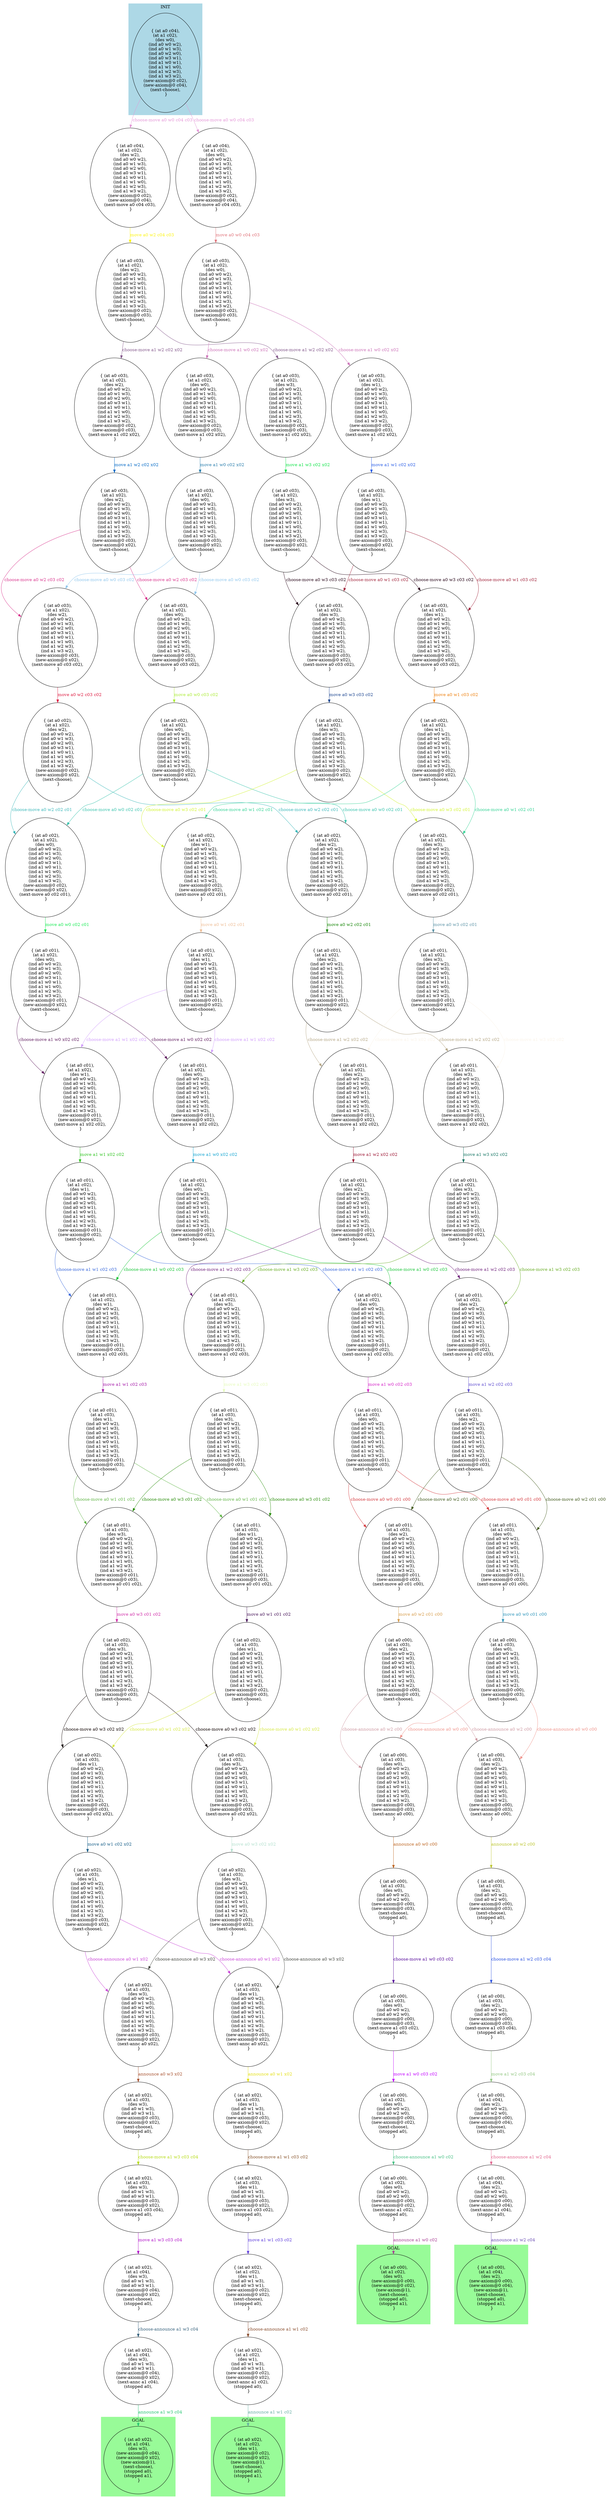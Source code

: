 digraph G {
0 [label="{ (at a0 c04),
(at a1 c02),
(des w0),
(ind a0 w0 w2),
(ind a0 w1 w3),
(ind a0 w2 w0),
(ind a0 w3 w1),
(ind a1 w0 w1),
(ind a1 w1 w0),
(ind a1 w2 w3),
(ind a1 w3 w2),
(new-axiom@0 c02),
(new-axiom@0 c04),
(next-choose),
 }"];
1 [label="{ (at a0 c04),
(at a1 c02),
(des w2),
(ind a0 w0 w2),
(ind a0 w1 w3),
(ind a0 w2 w0),
(ind a0 w3 w1),
(ind a1 w0 w1),
(ind a1 w1 w0),
(ind a1 w2 w3),
(ind a1 w3 w2),
(new-axiom@0 c02),
(new-axiom@0 c04),
(next-move a0 c04 c03),
 }"];
2 [label="{ (at a0 c04),
(at a1 c02),
(des w0),
(ind a0 w0 w2),
(ind a0 w1 w3),
(ind a0 w2 w0),
(ind a0 w3 w1),
(ind a1 w0 w1),
(ind a1 w1 w0),
(ind a1 w2 w3),
(ind a1 w3 w2),
(new-axiom@0 c02),
(new-axiom@0 c04),
(next-move a0 c04 c03),
 }"];
3 [label="{ (at a0 c03),
(at a1 c02),
(des w2),
(ind a0 w0 w2),
(ind a0 w1 w3),
(ind a0 w2 w0),
(ind a0 w3 w1),
(ind a1 w0 w1),
(ind a1 w1 w0),
(ind a1 w2 w3),
(ind a1 w3 w2),
(new-axiom@0 c02),
(new-axiom@0 c03),
(next-choose),
 }"];
4 [label="{ (at a0 c03),
(at a1 c02),
(des w0),
(ind a0 w0 w2),
(ind a0 w1 w3),
(ind a0 w2 w0),
(ind a0 w3 w1),
(ind a1 w0 w1),
(ind a1 w1 w0),
(ind a1 w2 w3),
(ind a1 w3 w2),
(new-axiom@0 c02),
(new-axiom@0 c03),
(next-choose),
 }"];
5 [label="{ (at a0 c03),
(at a1 c02),
(des w2),
(ind a0 w0 w2),
(ind a0 w1 w3),
(ind a0 w2 w0),
(ind a0 w3 w1),
(ind a1 w0 w1),
(ind a1 w1 w0),
(ind a1 w2 w3),
(ind a1 w3 w2),
(new-axiom@0 c02),
(new-axiom@0 c03),
(next-move a1 c02 x02),
 }"];
6 [label="{ (at a0 c03),
(at a1 c02),
(des w3),
(ind a0 w0 w2),
(ind a0 w1 w3),
(ind a0 w2 w0),
(ind a0 w3 w1),
(ind a1 w0 w1),
(ind a1 w1 w0),
(ind a1 w2 w3),
(ind a1 w3 w2),
(new-axiom@0 c02),
(new-axiom@0 c03),
(next-move a1 c02 x02),
 }"];
7 [label="{ (at a0 c03),
(at a1 c02),
(des w0),
(ind a0 w0 w2),
(ind a0 w1 w3),
(ind a0 w2 w0),
(ind a0 w3 w1),
(ind a1 w0 w1),
(ind a1 w1 w0),
(ind a1 w2 w3),
(ind a1 w3 w2),
(new-axiom@0 c02),
(new-axiom@0 c03),
(next-move a1 c02 x02),
 }"];
8 [label="{ (at a0 c03),
(at a1 c02),
(des w1),
(ind a0 w0 w2),
(ind a0 w1 w3),
(ind a0 w2 w0),
(ind a0 w3 w1),
(ind a1 w0 w1),
(ind a1 w1 w0),
(ind a1 w2 w3),
(ind a1 w3 w2),
(new-axiom@0 c02),
(new-axiom@0 c03),
(next-move a1 c02 x02),
 }"];
9 [label="{ (at a0 c03),
(at a1 x02),
(des w2),
(ind a0 w0 w2),
(ind a0 w1 w3),
(ind a0 w2 w0),
(ind a0 w3 w1),
(ind a1 w0 w1),
(ind a1 w1 w0),
(ind a1 w2 w3),
(ind a1 w3 w2),
(new-axiom@0 c03),
(new-axiom@0 x02),
(next-choose),
 }"];
10 [label="{ (at a0 c03),
(at a1 x02),
(des w3),
(ind a0 w0 w2),
(ind a0 w1 w3),
(ind a0 w2 w0),
(ind a0 w3 w1),
(ind a1 w0 w1),
(ind a1 w1 w0),
(ind a1 w2 w3),
(ind a1 w3 w2),
(new-axiom@0 c03),
(new-axiom@0 x02),
(next-choose),
 }"];
11 [label="{ (at a0 c03),
(at a1 x02),
(des w0),
(ind a0 w0 w2),
(ind a0 w1 w3),
(ind a0 w2 w0),
(ind a0 w3 w1),
(ind a1 w0 w1),
(ind a1 w1 w0),
(ind a1 w2 w3),
(ind a1 w3 w2),
(new-axiom@0 c03),
(new-axiom@0 x02),
(next-choose),
 }"];
12 [label="{ (at a0 c03),
(at a1 x02),
(des w1),
(ind a0 w0 w2),
(ind a0 w1 w3),
(ind a0 w2 w0),
(ind a0 w3 w1),
(ind a1 w0 w1),
(ind a1 w1 w0),
(ind a1 w2 w3),
(ind a1 w3 w2),
(new-axiom@0 c03),
(new-axiom@0 x02),
(next-choose),
 }"];
13 [label="{ (at a0 c03),
(at a1 x02),
(des w2),
(ind a0 w0 w2),
(ind a0 w1 w3),
(ind a0 w2 w0),
(ind a0 w3 w1),
(ind a1 w0 w1),
(ind a1 w1 w0),
(ind a1 w2 w3),
(ind a1 w3 w2),
(new-axiom@0 c03),
(new-axiom@0 x02),
(next-move a0 c03 c02),
 }"];
14 [label="{ (at a0 c03),
(at a1 x02),
(des w0),
(ind a0 w0 w2),
(ind a0 w1 w3),
(ind a0 w2 w0),
(ind a0 w3 w1),
(ind a1 w0 w1),
(ind a1 w1 w0),
(ind a1 w2 w3),
(ind a1 w3 w2),
(new-axiom@0 c03),
(new-axiom@0 x02),
(next-move a0 c03 c02),
 }"];
15 [label="{ (at a0 c03),
(at a1 x02),
(des w3),
(ind a0 w0 w2),
(ind a0 w1 w3),
(ind a0 w2 w0),
(ind a0 w3 w1),
(ind a1 w0 w1),
(ind a1 w1 w0),
(ind a1 w2 w3),
(ind a1 w3 w2),
(new-axiom@0 c03),
(new-axiom@0 x02),
(next-move a0 c03 c02),
 }"];
16 [label="{ (at a0 c03),
(at a1 x02),
(des w1),
(ind a0 w0 w2),
(ind a0 w1 w3),
(ind a0 w2 w0),
(ind a0 w3 w1),
(ind a1 w0 w1),
(ind a1 w1 w0),
(ind a1 w2 w3),
(ind a1 w3 w2),
(new-axiom@0 c03),
(new-axiom@0 x02),
(next-move a0 c03 c02),
 }"];
17 [label="{ (at a0 c02),
(at a1 x02),
(des w2),
(ind a0 w0 w2),
(ind a0 w1 w3),
(ind a0 w2 w0),
(ind a0 w3 w1),
(ind a1 w0 w1),
(ind a1 w1 w0),
(ind a1 w2 w3),
(ind a1 w3 w2),
(new-axiom@0 c02),
(new-axiom@0 x02),
(next-choose),
 }"];
18 [label="{ (at a0 c02),
(at a1 x02),
(des w0),
(ind a0 w0 w2),
(ind a0 w1 w3),
(ind a0 w2 w0),
(ind a0 w3 w1),
(ind a1 w0 w1),
(ind a1 w1 w0),
(ind a1 w2 w3),
(ind a1 w3 w2),
(new-axiom@0 c02),
(new-axiom@0 x02),
(next-choose),
 }"];
19 [label="{ (at a0 c02),
(at a1 x02),
(des w3),
(ind a0 w0 w2),
(ind a0 w1 w3),
(ind a0 w2 w0),
(ind a0 w3 w1),
(ind a1 w0 w1),
(ind a1 w1 w0),
(ind a1 w2 w3),
(ind a1 w3 w2),
(new-axiom@0 c02),
(new-axiom@0 x02),
(next-choose),
 }"];
20 [label="{ (at a0 c02),
(at a1 x02),
(des w1),
(ind a0 w0 w2),
(ind a0 w1 w3),
(ind a0 w2 w0),
(ind a0 w3 w1),
(ind a1 w0 w1),
(ind a1 w1 w0),
(ind a1 w2 w3),
(ind a1 w3 w2),
(new-axiom@0 c02),
(new-axiom@0 x02),
(next-choose),
 }"];
21 [label="{ (at a0 c02),
(at a1 x02),
(des w0),
(ind a0 w0 w2),
(ind a0 w1 w3),
(ind a0 w2 w0),
(ind a0 w3 w1),
(ind a1 w0 w1),
(ind a1 w1 w0),
(ind a1 w2 w3),
(ind a1 w3 w2),
(new-axiom@0 c02),
(new-axiom@0 x02),
(next-move a0 c02 c01),
 }"];
22 [label="{ (at a0 c02),
(at a1 x02),
(des w2),
(ind a0 w0 w2),
(ind a0 w1 w3),
(ind a0 w2 w0),
(ind a0 w3 w1),
(ind a1 w0 w1),
(ind a1 w1 w0),
(ind a1 w2 w3),
(ind a1 w3 w2),
(new-axiom@0 c02),
(new-axiom@0 x02),
(next-move a0 c02 c01),
 }"];
23 [label="{ (at a0 c02),
(at a1 x02),
(des w1),
(ind a0 w0 w2),
(ind a0 w1 w3),
(ind a0 w2 w0),
(ind a0 w3 w1),
(ind a1 w0 w1),
(ind a1 w1 w0),
(ind a1 w2 w3),
(ind a1 w3 w2),
(new-axiom@0 c02),
(new-axiom@0 x02),
(next-move a0 c02 c01),
 }"];
24 [label="{ (at a0 c02),
(at a1 x02),
(des w3),
(ind a0 w0 w2),
(ind a0 w1 w3),
(ind a0 w2 w0),
(ind a0 w3 w1),
(ind a1 w0 w1),
(ind a1 w1 w0),
(ind a1 w2 w3),
(ind a1 w3 w2),
(new-axiom@0 c02),
(new-axiom@0 x02),
(next-move a0 c02 c01),
 }"];
25 [label="{ (at a0 c01),
(at a1 x02),
(des w0),
(ind a0 w0 w2),
(ind a0 w1 w3),
(ind a0 w2 w0),
(ind a0 w3 w1),
(ind a1 w0 w1),
(ind a1 w1 w0),
(ind a1 w2 w3),
(ind a1 w3 w2),
(new-axiom@0 c01),
(new-axiom@0 x02),
(next-choose),
 }"];
26 [label="{ (at a0 c01),
(at a1 x02),
(des w2),
(ind a0 w0 w2),
(ind a0 w1 w3),
(ind a0 w2 w0),
(ind a0 w3 w1),
(ind a1 w0 w1),
(ind a1 w1 w0),
(ind a1 w2 w3),
(ind a1 w3 w2),
(new-axiom@0 c01),
(new-axiom@0 x02),
(next-choose),
 }"];
27 [label="{ (at a0 c01),
(at a1 x02),
(des w1),
(ind a0 w0 w2),
(ind a0 w1 w3),
(ind a0 w2 w0),
(ind a0 w3 w1),
(ind a1 w0 w1),
(ind a1 w1 w0),
(ind a1 w2 w3),
(ind a1 w3 w2),
(new-axiom@0 c01),
(new-axiom@0 x02),
(next-choose),
 }"];
28 [label="{ (at a0 c01),
(at a1 x02),
(des w3),
(ind a0 w0 w2),
(ind a0 w1 w3),
(ind a0 w2 w0),
(ind a0 w3 w1),
(ind a1 w0 w1),
(ind a1 w1 w0),
(ind a1 w2 w3),
(ind a1 w3 w2),
(new-axiom@0 c01),
(new-axiom@0 x02),
(next-choose),
 }"];
29 [label="{ (at a0 c01),
(at a1 x02),
(des w1),
(ind a0 w0 w2),
(ind a0 w1 w3),
(ind a0 w2 w0),
(ind a0 w3 w1),
(ind a1 w0 w1),
(ind a1 w1 w0),
(ind a1 w2 w3),
(ind a1 w3 w2),
(new-axiom@0 c01),
(new-axiom@0 x02),
(next-move a1 x02 c02),
 }"];
30 [label="{ (at a0 c01),
(at a1 x02),
(des w0),
(ind a0 w0 w2),
(ind a0 w1 w3),
(ind a0 w2 w0),
(ind a0 w3 w1),
(ind a1 w0 w1),
(ind a1 w1 w0),
(ind a1 w2 w3),
(ind a1 w3 w2),
(new-axiom@0 c01),
(new-axiom@0 x02),
(next-move a1 x02 c02),
 }"];
31 [label="{ (at a0 c01),
(at a1 x02),
(des w2),
(ind a0 w0 w2),
(ind a0 w1 w3),
(ind a0 w2 w0),
(ind a0 w3 w1),
(ind a1 w0 w1),
(ind a1 w1 w0),
(ind a1 w2 w3),
(ind a1 w3 w2),
(new-axiom@0 c01),
(new-axiom@0 x02),
(next-move a1 x02 c02),
 }"];
32 [label="{ (at a0 c01),
(at a1 x02),
(des w3),
(ind a0 w0 w2),
(ind a0 w1 w3),
(ind a0 w2 w0),
(ind a0 w3 w1),
(ind a1 w0 w1),
(ind a1 w1 w0),
(ind a1 w2 w3),
(ind a1 w3 w2),
(new-axiom@0 c01),
(new-axiom@0 x02),
(next-move a1 x02 c02),
 }"];
33 [label="{ (at a0 c01),
(at a1 c02),
(des w1),
(ind a0 w0 w2),
(ind a0 w1 w3),
(ind a0 w2 w0),
(ind a0 w3 w1),
(ind a1 w0 w1),
(ind a1 w1 w0),
(ind a1 w2 w3),
(ind a1 w3 w2),
(new-axiom@0 c01),
(new-axiom@0 c02),
(next-choose),
 }"];
34 [label="{ (at a0 c01),
(at a1 c02),
(des w0),
(ind a0 w0 w2),
(ind a0 w1 w3),
(ind a0 w2 w0),
(ind a0 w3 w1),
(ind a1 w0 w1),
(ind a1 w1 w0),
(ind a1 w2 w3),
(ind a1 w3 w2),
(new-axiom@0 c01),
(new-axiom@0 c02),
(next-choose),
 }"];
35 [label="{ (at a0 c01),
(at a1 c02),
(des w2),
(ind a0 w0 w2),
(ind a0 w1 w3),
(ind a0 w2 w0),
(ind a0 w3 w1),
(ind a1 w0 w1),
(ind a1 w1 w0),
(ind a1 w2 w3),
(ind a1 w3 w2),
(new-axiom@0 c01),
(new-axiom@0 c02),
(next-choose),
 }"];
36 [label="{ (at a0 c01),
(at a1 c02),
(des w3),
(ind a0 w0 w2),
(ind a0 w1 w3),
(ind a0 w2 w0),
(ind a0 w3 w1),
(ind a1 w0 w1),
(ind a1 w1 w0),
(ind a1 w2 w3),
(ind a1 w3 w2),
(new-axiom@0 c01),
(new-axiom@0 c02),
(next-choose),
 }"];
37 [label="{ (at a0 c01),
(at a1 c02),
(des w1),
(ind a0 w0 w2),
(ind a0 w1 w3),
(ind a0 w2 w0),
(ind a0 w3 w1),
(ind a1 w0 w1),
(ind a1 w1 w0),
(ind a1 w2 w3),
(ind a1 w3 w2),
(new-axiom@0 c01),
(new-axiom@0 c02),
(next-move a1 c02 c03),
 }"];
38 [label="{ (at a0 c01),
(at a1 c02),
(des w0),
(ind a0 w0 w2),
(ind a0 w1 w3),
(ind a0 w2 w0),
(ind a0 w3 w1),
(ind a1 w0 w1),
(ind a1 w1 w0),
(ind a1 w2 w3),
(ind a1 w3 w2),
(new-axiom@0 c01),
(new-axiom@0 c02),
(next-move a1 c02 c03),
 }"];
39 [label="{ (at a0 c01),
(at a1 c02),
(des w2),
(ind a0 w0 w2),
(ind a0 w1 w3),
(ind a0 w2 w0),
(ind a0 w3 w1),
(ind a1 w0 w1),
(ind a1 w1 w0),
(ind a1 w2 w3),
(ind a1 w3 w2),
(new-axiom@0 c01),
(new-axiom@0 c02),
(next-move a1 c02 c03),
 }"];
40 [label="{ (at a0 c01),
(at a1 c02),
(des w3),
(ind a0 w0 w2),
(ind a0 w1 w3),
(ind a0 w2 w0),
(ind a0 w3 w1),
(ind a1 w0 w1),
(ind a1 w1 w0),
(ind a1 w2 w3),
(ind a1 w3 w2),
(new-axiom@0 c01),
(new-axiom@0 c02),
(next-move a1 c02 c03),
 }"];
41 [label="{ (at a0 c01),
(at a1 c03),
(des w1),
(ind a0 w0 w2),
(ind a0 w1 w3),
(ind a0 w2 w0),
(ind a0 w3 w1),
(ind a1 w0 w1),
(ind a1 w1 w0),
(ind a1 w2 w3),
(ind a1 w3 w2),
(new-axiom@0 c01),
(new-axiom@0 c03),
(next-choose),
 }"];
42 [label="{ (at a0 c01),
(at a1 c03),
(des w0),
(ind a0 w0 w2),
(ind a0 w1 w3),
(ind a0 w2 w0),
(ind a0 w3 w1),
(ind a1 w0 w1),
(ind a1 w1 w0),
(ind a1 w2 w3),
(ind a1 w3 w2),
(new-axiom@0 c01),
(new-axiom@0 c03),
(next-choose),
 }"];
43 [label="{ (at a0 c01),
(at a1 c03),
(des w2),
(ind a0 w0 w2),
(ind a0 w1 w3),
(ind a0 w2 w0),
(ind a0 w3 w1),
(ind a1 w0 w1),
(ind a1 w1 w0),
(ind a1 w2 w3),
(ind a1 w3 w2),
(new-axiom@0 c01),
(new-axiom@0 c03),
(next-choose),
 }"];
44 [label="{ (at a0 c01),
(at a1 c03),
(des w3),
(ind a0 w0 w2),
(ind a0 w1 w3),
(ind a0 w2 w0),
(ind a0 w3 w1),
(ind a1 w0 w1),
(ind a1 w1 w0),
(ind a1 w2 w3),
(ind a1 w3 w2),
(new-axiom@0 c01),
(new-axiom@0 c03),
(next-choose),
 }"];
45 [label="{ (at a0 c01),
(at a1 c03),
(des w3),
(ind a0 w0 w2),
(ind a0 w1 w3),
(ind a0 w2 w0),
(ind a0 w3 w1),
(ind a1 w0 w1),
(ind a1 w1 w0),
(ind a1 w2 w3),
(ind a1 w3 w2),
(new-axiom@0 c01),
(new-axiom@0 c03),
(next-move a0 c01 c02),
 }"];
46 [label="{ (at a0 c01),
(at a1 c03),
(des w1),
(ind a0 w0 w2),
(ind a0 w1 w3),
(ind a0 w2 w0),
(ind a0 w3 w1),
(ind a1 w0 w1),
(ind a1 w1 w0),
(ind a1 w2 w3),
(ind a1 w3 w2),
(new-axiom@0 c01),
(new-axiom@0 c03),
(next-move a0 c01 c02),
 }"];
47 [label="{ (at a0 c01),
(at a1 c03),
(des w2),
(ind a0 w0 w2),
(ind a0 w1 w3),
(ind a0 w2 w0),
(ind a0 w3 w1),
(ind a1 w0 w1),
(ind a1 w1 w0),
(ind a1 w2 w3),
(ind a1 w3 w2),
(new-axiom@0 c01),
(new-axiom@0 c03),
(next-move a0 c01 c00),
 }"];
48 [label="{ (at a0 c01),
(at a1 c03),
(des w0),
(ind a0 w0 w2),
(ind a0 w1 w3),
(ind a0 w2 w0),
(ind a0 w3 w1),
(ind a1 w0 w1),
(ind a1 w1 w0),
(ind a1 w2 w3),
(ind a1 w3 w2),
(new-axiom@0 c01),
(new-axiom@0 c03),
(next-move a0 c01 c00),
 }"];
49 [label="{ (at a0 c02),
(at a1 c03),
(des w3),
(ind a0 w0 w2),
(ind a0 w1 w3),
(ind a0 w2 w0),
(ind a0 w3 w1),
(ind a1 w0 w1),
(ind a1 w1 w0),
(ind a1 w2 w3),
(ind a1 w3 w2),
(new-axiom@0 c02),
(new-axiom@0 c03),
(next-choose),
 }"];
50 [label="{ (at a0 c02),
(at a1 c03),
(des w1),
(ind a0 w0 w2),
(ind a0 w1 w3),
(ind a0 w2 w0),
(ind a0 w3 w1),
(ind a1 w0 w1),
(ind a1 w1 w0),
(ind a1 w2 w3),
(ind a1 w3 w2),
(new-axiom@0 c02),
(new-axiom@0 c03),
(next-choose),
 }"];
51 [label="{ (at a0 c00),
(at a1 c03),
(des w2),
(ind a0 w0 w2),
(ind a0 w1 w3),
(ind a0 w2 w0),
(ind a0 w3 w1),
(ind a1 w0 w1),
(ind a1 w1 w0),
(ind a1 w2 w3),
(ind a1 w3 w2),
(new-axiom@0 c00),
(new-axiom@0 c03),
(next-choose),
 }"];
52 [label="{ (at a0 c00),
(at a1 c03),
(des w0),
(ind a0 w0 w2),
(ind a0 w1 w3),
(ind a0 w2 w0),
(ind a0 w3 w1),
(ind a1 w0 w1),
(ind a1 w1 w0),
(ind a1 w2 w3),
(ind a1 w3 w2),
(new-axiom@0 c00),
(new-axiom@0 c03),
(next-choose),
 }"];
53 [label="{ (at a0 c02),
(at a1 c03),
(des w1),
(ind a0 w0 w2),
(ind a0 w1 w3),
(ind a0 w2 w0),
(ind a0 w3 w1),
(ind a1 w0 w1),
(ind a1 w1 w0),
(ind a1 w2 w3),
(ind a1 w3 w2),
(new-axiom@0 c02),
(new-axiom@0 c03),
(next-move a0 c02 x02),
 }"];
54 [label="{ (at a0 c02),
(at a1 c03),
(des w3),
(ind a0 w0 w2),
(ind a0 w1 w3),
(ind a0 w2 w0),
(ind a0 w3 w1),
(ind a1 w0 w1),
(ind a1 w1 w0),
(ind a1 w2 w3),
(ind a1 w3 w2),
(new-axiom@0 c02),
(new-axiom@0 c03),
(next-move a0 c02 x02),
 }"];
55 [label="{ (at a0 c00),
(at a1 c03),
(des w0),
(ind a0 w0 w2),
(ind a0 w1 w3),
(ind a0 w2 w0),
(ind a0 w3 w1),
(ind a1 w0 w1),
(ind a1 w1 w0),
(ind a1 w2 w3),
(ind a1 w3 w2),
(new-axiom@0 c00),
(new-axiom@0 c03),
(next-annc a0 c00),
 }"];
56 [label="{ (at a0 c00),
(at a1 c03),
(des w2),
(ind a0 w0 w2),
(ind a0 w1 w3),
(ind a0 w2 w0),
(ind a0 w3 w1),
(ind a1 w0 w1),
(ind a1 w1 w0),
(ind a1 w2 w3),
(ind a1 w3 w2),
(new-axiom@0 c00),
(new-axiom@0 c03),
(next-annc a0 c00),
 }"];
57 [label="{ (at a0 x02),
(at a1 c03),
(des w1),
(ind a0 w0 w2),
(ind a0 w1 w3),
(ind a0 w2 w0),
(ind a0 w3 w1),
(ind a1 w0 w1),
(ind a1 w1 w0),
(ind a1 w2 w3),
(ind a1 w3 w2),
(new-axiom@0 c03),
(new-axiom@0 x02),
(next-choose),
 }"];
58 [label="{ (at a0 x02),
(at a1 c03),
(des w3),
(ind a0 w0 w2),
(ind a0 w1 w3),
(ind a0 w2 w0),
(ind a0 w3 w1),
(ind a1 w0 w1),
(ind a1 w1 w0),
(ind a1 w2 w3),
(ind a1 w3 w2),
(new-axiom@0 c03),
(new-axiom@0 x02),
(next-choose),
 }"];
59 [label="{ (at a0 c00),
(at a1 c03),
(des w0),
(ind a0 w0 w2),
(ind a0 w2 w0),
(new-axiom@0 c00),
(new-axiom@0 c03),
(next-choose),
(stopped a0),
 }"];
60 [label="{ (at a0 c00),
(at a1 c03),
(des w2),
(ind a0 w0 w2),
(ind a0 w2 w0),
(new-axiom@0 c00),
(new-axiom@0 c03),
(next-choose),
(stopped a0),
 }"];
61 [label="{ (at a0 x02),
(at a1 c03),
(des w3),
(ind a0 w0 w2),
(ind a0 w1 w3),
(ind a0 w2 w0),
(ind a0 w3 w1),
(ind a1 w0 w1),
(ind a1 w1 w0),
(ind a1 w2 w3),
(ind a1 w3 w2),
(new-axiom@0 c03),
(new-axiom@0 x02),
(next-annc a0 x02),
 }"];
62 [label="{ (at a0 x02),
(at a1 c03),
(des w1),
(ind a0 w0 w2),
(ind a0 w1 w3),
(ind a0 w2 w0),
(ind a0 w3 w1),
(ind a1 w0 w1),
(ind a1 w1 w0),
(ind a1 w2 w3),
(ind a1 w3 w2),
(new-axiom@0 c03),
(new-axiom@0 x02),
(next-annc a0 x02),
 }"];
63 [label="{ (at a0 c00),
(at a1 c03),
(des w0),
(ind a0 w0 w2),
(ind a0 w2 w0),
(new-axiom@0 c00),
(new-axiom@0 c03),
(next-move a1 c03 c02),
(stopped a0),
 }"];
64 [label="{ (at a0 c00),
(at a1 c03),
(des w2),
(ind a0 w0 w2),
(ind a0 w2 w0),
(new-axiom@0 c00),
(new-axiom@0 c03),
(next-move a1 c03 c04),
(stopped a0),
 }"];
65 [label="{ (at a0 x02),
(at a1 c03),
(des w3),
(ind a0 w1 w3),
(ind a0 w3 w1),
(new-axiom@0 c03),
(new-axiom@0 x02),
(next-choose),
(stopped a0),
 }"];
66 [label="{ (at a0 x02),
(at a1 c03),
(des w1),
(ind a0 w1 w3),
(ind a0 w3 w1),
(new-axiom@0 c03),
(new-axiom@0 x02),
(next-choose),
(stopped a0),
 }"];
67 [label="{ (at a0 c00),
(at a1 c02),
(des w0),
(ind a0 w0 w2),
(ind a0 w2 w0),
(new-axiom@0 c00),
(new-axiom@0 c02),
(next-choose),
(stopped a0),
 }"];
68 [label="{ (at a0 c00),
(at a1 c04),
(des w2),
(ind a0 w0 w2),
(ind a0 w2 w0),
(new-axiom@0 c00),
(new-axiom@0 c04),
(next-choose),
(stopped a0),
 }"];
69 [label="{ (at a0 x02),
(at a1 c03),
(des w3),
(ind a0 w1 w3),
(ind a0 w3 w1),
(new-axiom@0 c03),
(new-axiom@0 x02),
(next-move a1 c03 c04),
(stopped a0),
 }"];
70 [label="{ (at a0 x02),
(at a1 c03),
(des w1),
(ind a0 w1 w3),
(ind a0 w3 w1),
(new-axiom@0 c03),
(new-axiom@0 x02),
(next-move a1 c03 c02),
(stopped a0),
 }"];
71 [label="{ (at a0 c00),
(at a1 c02),
(des w0),
(ind a0 w0 w2),
(ind a0 w2 w0),
(new-axiom@0 c00),
(new-axiom@0 c02),
(next-annc a1 c02),
(stopped a0),
 }"];
72 [label="{ (at a0 c00),
(at a1 c04),
(des w2),
(ind a0 w0 w2),
(ind a0 w2 w0),
(new-axiom@0 c00),
(new-axiom@0 c04),
(next-annc a1 c04),
(stopped a0),
 }"];
73 [label="{ (at a0 x02),
(at a1 c04),
(des w3),
(ind a0 w1 w3),
(ind a0 w3 w1),
(new-axiom@0 c04),
(new-axiom@0 x02),
(next-choose),
(stopped a0),
 }"];
74 [label="{ (at a0 x02),
(at a1 c02),
(des w1),
(ind a0 w1 w3),
(ind a0 w3 w1),
(new-axiom@0 c02),
(new-axiom@0 x02),
(next-choose),
(stopped a0),
 }"];
75 [label="{ (at a0 c00),
(at a1 c02),
(des w0),
(new-axiom@0 c00),
(new-axiom@0 c02),
(new-axiom@1),
(next-choose),
(stopped a0),
(stopped a1),
 }"];
76 [label="{ (at a0 c00),
(at a1 c04),
(des w2),
(new-axiom@0 c00),
(new-axiom@0 c04),
(new-axiom@1),
(next-choose),
(stopped a0),
(stopped a1),
 }"];
77 [label="{ (at a0 x02),
(at a1 c04),
(des w3),
(ind a0 w1 w3),
(ind a0 w3 w1),
(new-axiom@0 c04),
(new-axiom@0 x02),
(next-annc a1 c04),
(stopped a0),
 }"];
78 [label="{ (at a0 x02),
(at a1 c02),
(des w1),
(ind a0 w1 w3),
(ind a0 w3 w1),
(new-axiom@0 c02),
(new-axiom@0 x02),
(next-annc a1 c02),
(stopped a0),
 }"];
79 [label="{ (at a0 x02),
(at a1 c04),
(des w3),
(new-axiom@0 c04),
(new-axiom@0 x02),
(new-axiom@1),
(next-choose),
(stopped a0),
(stopped a1),
 }"];
80 [label="{ (at a0 x02),
(at a1 c02),
(des w1),
(new-axiom@0 c02),
(new-axiom@0 x02),
(new-axiom@1),
(next-choose),
(stopped a0),
(stopped a1),
 }"];
0 -> 1 [label="choose-move a0 w0 c04 c03", color="#E496D7", fontcolor="#E496D7"];
0 -> 2 [label="choose-move a0 w0 c04 c03", color="#E496D7", fontcolor="#E496D7"];
1 -> 3 [label="move a0 w2 c04 c03", color="#FCF40B", fontcolor="#FCF40B"];
2 -> 4 [label="move a0 w0 c04 c03", color="#E0747B", fontcolor="#E0747B"];
3 -> 5 [label="choose-move a1 w2 c02 x02", color="#84588C", fontcolor="#84588C"];
3 -> 6 [label="choose-move a1 w2 c02 x02", color="#84588C", fontcolor="#84588C"];
4 -> 7 [label="choose-move a1 w0 c02 x02", color="#CC72B8", fontcolor="#CC72B8"];
4 -> 8 [label="choose-move a1 w0 c02 x02", color="#CC72B8", fontcolor="#CC72B8"];
5 -> 9 [label="move a1 w2 c02 x02", color="#0269C6", fontcolor="#0269C6"];
6 -> 10 [label="move a1 w3 c02 x02", color="#11E349", fontcolor="#11E349"];
7 -> 11 [label="move a1 w0 c02 x02", color="#287DAC", fontcolor="#287DAC"];
8 -> 12 [label="move a1 w1 c02 x02", color="#2A5EE7", fontcolor="#2A5EE7"];
9 -> 13 [label="choose-move a0 w2 c03 c02", color="#D9368E", fontcolor="#D9368E"];
9 -> 14 [label="choose-move a0 w2 c03 c02", color="#D9368E", fontcolor="#D9368E"];
10 -> 15 [label="choose-move a0 w3 c03 c02", color="#2A081B", fontcolor="#2A081B"];
10 -> 16 [label="choose-move a0 w3 c03 c02", color="#2A081B", fontcolor="#2A081B"];
11 -> 14 [label="choose-move a0 w0 c03 c02", color="#90C7ED", fontcolor="#90C7ED"];
11 -> 13 [label="choose-move a0 w0 c03 c02", color="#90C7ED", fontcolor="#90C7ED"];
12 -> 15 [label="choose-move a0 w1 c03 c02", color="#A2263D", fontcolor="#A2263D"];
12 -> 16 [label="choose-move a0 w1 c03 c02", color="#A2263D", fontcolor="#A2263D"];
13 -> 17 [label="move a0 w2 c03 c02", color="#DE1E43", fontcolor="#DE1E43"];
14 -> 18 [label="move a0 w0 c03 c02", color="#AAEB32", fontcolor="#AAEB32"];
15 -> 19 [label="move a0 w3 c03 c02", color="#1C4590", fontcolor="#1C4590"];
16 -> 20 [label="move a0 w1 c03 c02", color="#ED7E0A", fontcolor="#ED7E0A"];
17 -> 21 [label="choose-move a0 w2 c02 c01", color="#3AB7B9", fontcolor="#3AB7B9"];
17 -> 22 [label="choose-move a0 w2 c02 c01", color="#3AB7B9", fontcolor="#3AB7B9"];
18 -> 22 [label="choose-move a0 w0 c02 c01", color="#39C3AD", fontcolor="#39C3AD"];
18 -> 21 [label="choose-move a0 w0 c02 c01", color="#39C3AD", fontcolor="#39C3AD"];
19 -> 23 [label="choose-move a0 w3 c02 c01", color="#D1F330", fontcolor="#D1F330"];
19 -> 24 [label="choose-move a0 w3 c02 c01", color="#D1F330", fontcolor="#D1F330"];
20 -> 24 [label="choose-move a0 w1 c02 c01", color="#36D396", fontcolor="#36D396"];
20 -> 23 [label="choose-move a0 w1 c02 c01", color="#36D396", fontcolor="#36D396"];
21 -> 25 [label="move a0 w0 c02 c01", color="#16EA52", fontcolor="#16EA52"];
22 -> 26 [label="move a0 w2 c02 c01", color="#128402", fontcolor="#128402"];
23 -> 27 [label="move a0 w1 c02 c01", color="#EEBD95", fontcolor="#EEBD95"];
24 -> 28 [label="move a0 w3 c02 c01", color="#5C93A6", fontcolor="#5C93A6"];
25 -> 29 [label="choose-move a1 w0 x02 c02", color="#642264", fontcolor="#642264"];
25 -> 30 [label="choose-move a1 w0 x02 c02", color="#642264", fontcolor="#642264"];
26 -> 31 [label="choose-move a1 w2 x02 c02", color="#B6A887", fontcolor="#B6A887"];
26 -> 32 [label="choose-move a1 w2 x02 c02", color="#B6A887", fontcolor="#B6A887"];
27 -> 30 [label="choose-move a1 w1 x02 c02", color="#D19EFB", fontcolor="#D19EFB"];
27 -> 29 [label="choose-move a1 w1 x02 c02", color="#D19EFB", fontcolor="#D19EFB"];
28 -> 32 [label="choose-move a1 w3 x02 c02", color="#FAF3E8", fontcolor="#FAF3E8"];
28 -> 31 [label="choose-move a1 w3 x02 c02", color="#FAF3E8", fontcolor="#FAF3E8"];
29 -> 33 [label="move a1 w1 x02 c02", color="#30C421", fontcolor="#30C421"];
30 -> 34 [label="move a1 w0 x02 c02", color="#12A4D1", fontcolor="#12A4D1"];
31 -> 35 [label="move a1 w2 x02 c02", color="#9D1735", fontcolor="#9D1735"];
32 -> 36 [label="move a1 w3 x02 c02", color="#177665", fontcolor="#177665"];
33 -> 37 [label="choose-move a1 w1 c02 c03", color="#3968DB", fontcolor="#3968DB"];
33 -> 38 [label="choose-move a1 w1 c02 c03", color="#3968DB", fontcolor="#3968DB"];
34 -> 38 [label="choose-move a1 w0 c02 c03", color="#1CC63B", fontcolor="#1CC63B"];
34 -> 37 [label="choose-move a1 w0 c02 c03", color="#1CC63B", fontcolor="#1CC63B"];
35 -> 39 [label="choose-move a1 w2 c02 c03", color="#742880", fontcolor="#742880"];
35 -> 40 [label="choose-move a1 w2 c02 c03", color="#742880", fontcolor="#742880"];
36 -> 40 [label="choose-move a1 w3 c02 c03", color="#69AD26", fontcolor="#69AD26"];
36 -> 39 [label="choose-move a1 w3 c02 c03", color="#69AD26", fontcolor="#69AD26"];
37 -> 41 [label="move a1 w1 c02 c03", color="#A51CA9", fontcolor="#A51CA9"];
38 -> 42 [label="move a1 w0 c02 c03", color="#D526C8", fontcolor="#D526C8"];
39 -> 43 [label="move a1 w2 c02 c03", color="#6351D1", fontcolor="#6351D1"];
40 -> 44 [label="move a1 w3 c02 c03", color="#E5FABA", fontcolor="#E5FABA"];
41 -> 45 [label="choose-move a0 w1 c01 c02", color="#62B648", fontcolor="#62B648"];
41 -> 46 [label="choose-move a0 w1 c01 c02", color="#62B648", fontcolor="#62B648"];
42 -> 47 [label="choose-move a0 w0 c01 c00", color="#D53D41", fontcolor="#D53D41"];
42 -> 48 [label="choose-move a0 w0 c01 c00", color="#D53D41", fontcolor="#D53D41"];
43 -> 47 [label="choose-move a0 w2 c01 c00", color="#455D21", fontcolor="#455D21"];
43 -> 48 [label="choose-move a0 w2 c01 c00", color="#455D21", fontcolor="#455D21"];
44 -> 46 [label="choose-move a0 w3 c01 c02", color="#2C8F0D", fontcolor="#2C8F0D"];
44 -> 45 [label="choose-move a0 w3 c01 c02", color="#2C8F0D", fontcolor="#2C8F0D"];
45 -> 49 [label="move a0 w3 c01 c02", color="#D02EA8", fontcolor="#D02EA8"];
46 -> 50 [label="move a0 w1 c01 c02", color="#4C1B5D", fontcolor="#4C1B5D"];
47 -> 51 [label="move a0 w2 c01 c00", color="#D79E4E", fontcolor="#D79E4E"];
48 -> 52 [label="move a0 w0 c01 c00", color="#2E95BA", fontcolor="#2E95BA"];
49 -> 53 [label="choose-move a0 w3 c02 x02", color="#100403", fontcolor="#100403"];
49 -> 54 [label="choose-move a0 w3 c02 x02", color="#100403", fontcolor="#100403"];
50 -> 54 [label="choose-move a0 w1 c02 x02", color="#D5E843", fontcolor="#D5E843"];
50 -> 53 [label="choose-move a0 w1 c02 x02", color="#D5E843", fontcolor="#D5E843"];
51 -> 55 [label="choose-announce a0 w2 c00", color="#CE9AA3", fontcolor="#CE9AA3"];
51 -> 56 [label="choose-announce a0 w2 c00", color="#CE9AA3", fontcolor="#CE9AA3"];
52 -> 56 [label="choose-announce a0 w0 c00", color="#EF958D", fontcolor="#EF958D"];
52 -> 55 [label="choose-announce a0 w0 c00", color="#EF958D", fontcolor="#EF958D"];
53 -> 57 [label="move a0 w1 c02 x02", color="#196089", fontcolor="#196089"];
54 -> 58 [label="move a0 w3 c02 x02", color="#B3E0CE", fontcolor="#B3E0CE"];
55 -> 59 [label="announce a0 w0 c00", color="#BE6724", fontcolor="#BE6724"];
56 -> 60 [label="announce a0 w2 c00", color="#BBC52E", fontcolor="#BBC52E"];
57 -> 61 [label="choose-announce a0 w1 x02", color="#C947D7", fontcolor="#C947D7"];
57 -> 62 [label="choose-announce a0 w1 x02", color="#C947D7", fontcolor="#C947D7"];
58 -> 62 [label="choose-announce a0 w3 x02", color="#474A43", fontcolor="#474A43"];
58 -> 61 [label="choose-announce a0 w3 x02", color="#474A43", fontcolor="#474A43"];
59 -> 63 [label="choose-move a1 w0 c03 c02", color="#560B9B", fontcolor="#560B9B"];
60 -> 64 [label="choose-move a1 w2 c03 c04", color="#2C53E1", fontcolor="#2C53E1"];
61 -> 65 [label="announce a0 w3 x02", color="#A85330", fontcolor="#A85330"];
62 -> 66 [label="announce a0 w1 x02", color="#E3DF15", fontcolor="#E3DF15"];
63 -> 67 [label="move a1 w0 c03 c02", color="#C205FD", fontcolor="#C205FD"];
64 -> 68 [label="move a1 w2 c03 c04", color="#90C580", fontcolor="#90C580"];
65 -> 69 [label="choose-move a1 w3 c03 c04", color="#B4DB12", fontcolor="#B4DB12"];
66 -> 70 [label="choose-move a1 w1 c03 c02", color="#89562E", fontcolor="#89562E"];
67 -> 71 [label="choose-announce a1 w0 c02", color="#48C085", fontcolor="#48C085"];
68 -> 72 [label="choose-announce a1 w2 c04", color="#E1658E", fontcolor="#E1658E"];
69 -> 73 [label="move a1 w3 c03 c04", color="#B112C8", fontcolor="#B112C8"];
70 -> 74 [label="move a1 w1 c03 c02", color="#5E3CDB", fontcolor="#5E3CDB"];
71 -> 75 [label="announce a1 w0 c02", color="#A83E93", fontcolor="#A83E93"];
72 -> 76 [label="announce a1 w2 c04", color="#6C4EB4", fontcolor="#6C4EB4"];
73 -> 77 [label="choose-announce a1 w3 c04", color="#36617C", fontcolor="#36617C"];
74 -> 78 [label="choose-announce a1 w1 c02", color="#894C2C", fontcolor="#894C2C"];
77 -> 79 [label="announce a1 w3 c04", color="#25C571", fontcolor="#25C571"];
78 -> 80 [label="announce a1 w1 c02", color="#65AEA2", fontcolor="#65AEA2"];
subgraph cluster_goal_75 {
style=filled;
color=palegreen;
75;
label="GOAL";
}
subgraph cluster_goal_76 {
style=filled;
color=palegreen;
76;
label="GOAL";
}
subgraph cluster_goal_79 {
style=filled;
color=palegreen;
79;
label="GOAL";
}
subgraph cluster_goal_80 {
style=filled;
color=palegreen;
80;
label="GOAL";
}
subgraph cluster_init {
style=filled;
color=lightblue;
0;
label="INIT";
}
}
